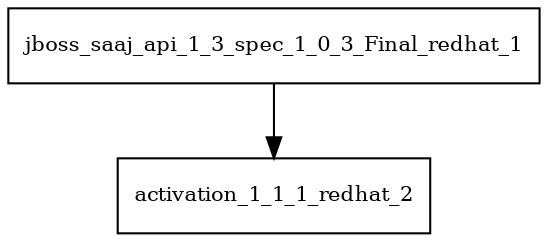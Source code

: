 digraph jboss_saaj_api_1_3_spec_1_0_3_Final_redhat_1_dependencies {
  node [shape = box, fontsize=10.0];
  jboss_saaj_api_1_3_spec_1_0_3_Final_redhat_1 -> activation_1_1_1_redhat_2;
}
